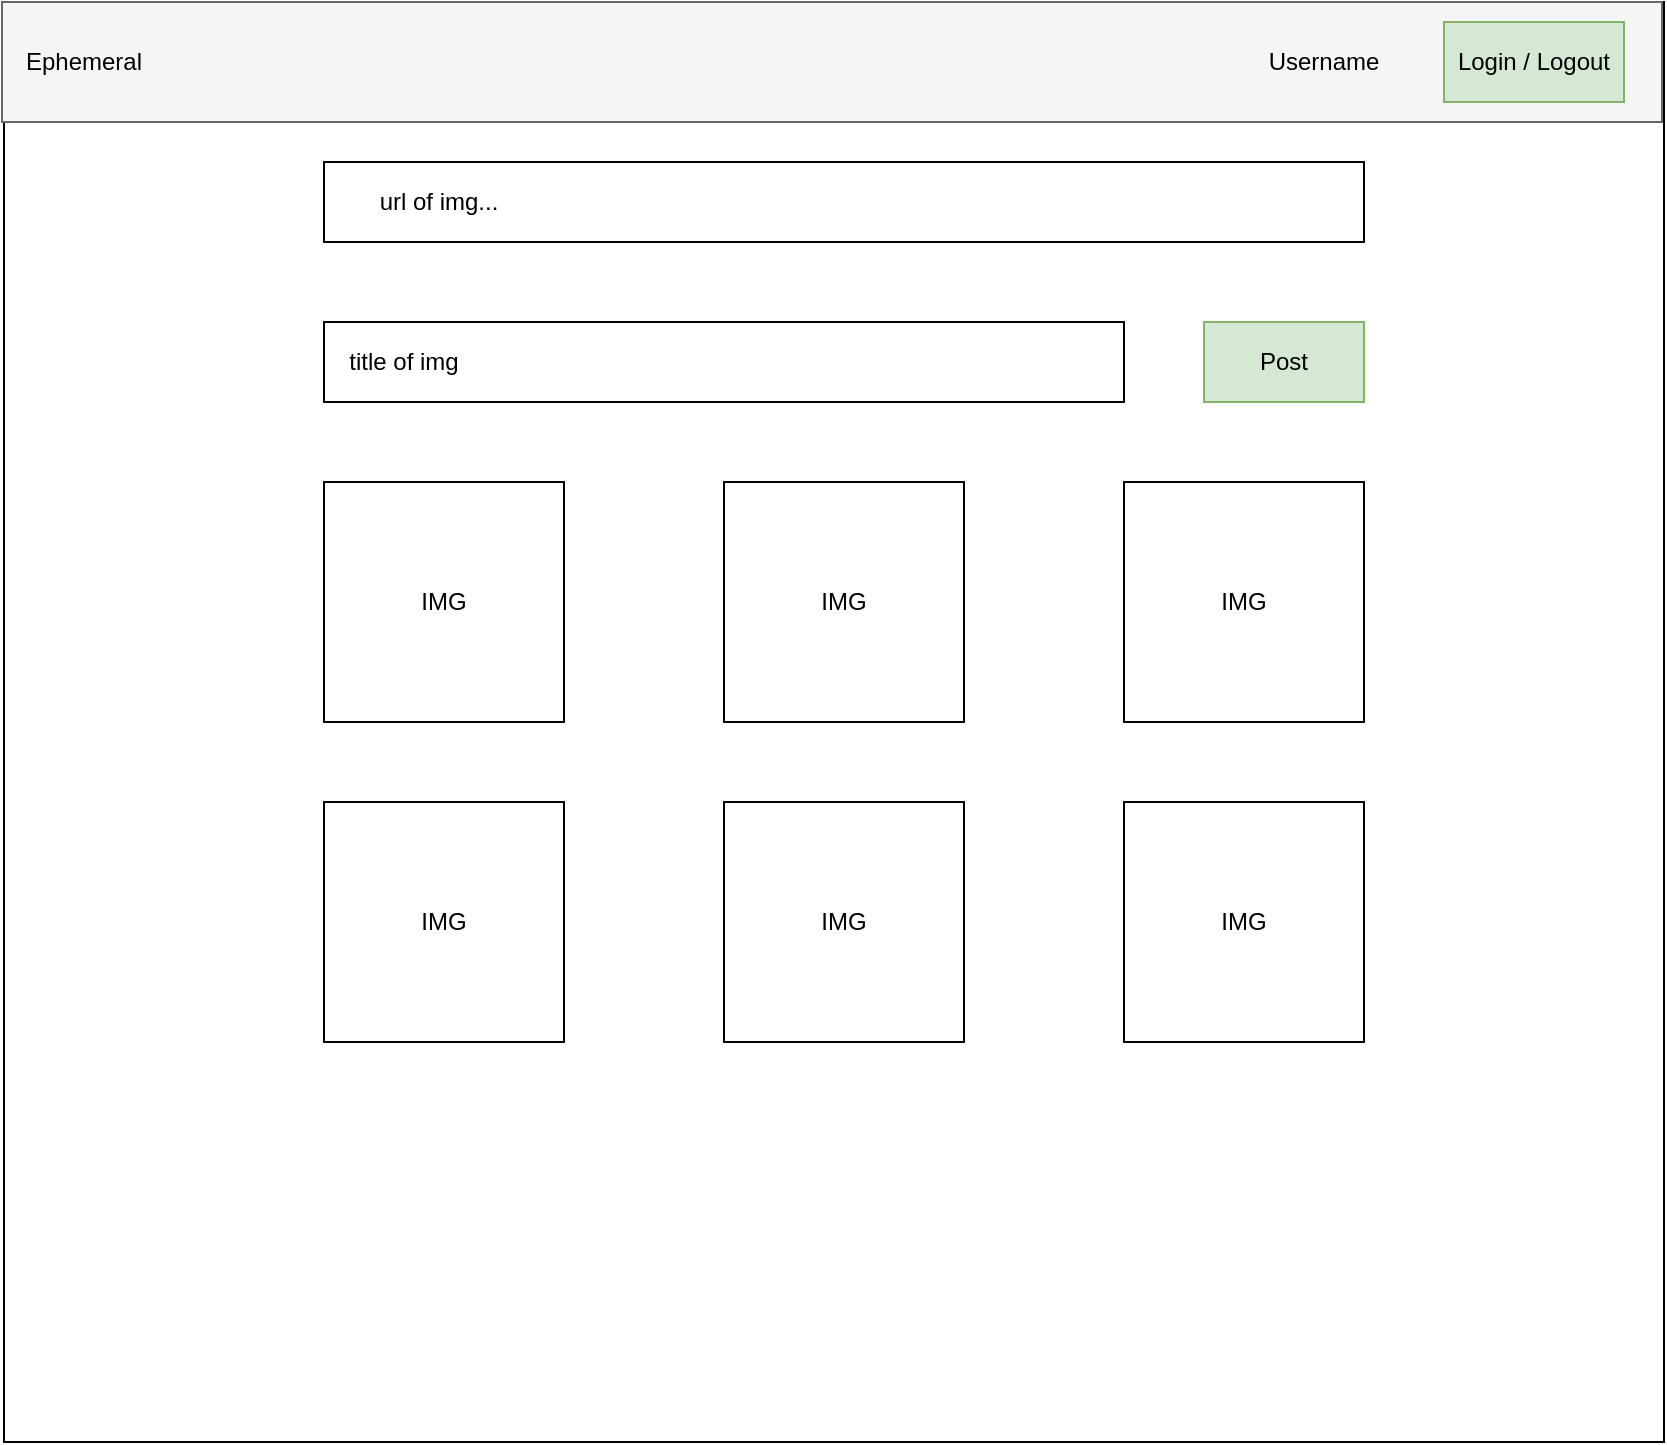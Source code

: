 <mxfile version="15.8.3" type="device" pages="5"><diagram id="fIggUZ00W08rCql-5CG5" name="Menu"><mxGraphModel dx="2249" dy="780" grid="1" gridSize="10" guides="1" tooltips="1" connect="1" arrows="1" fold="1" page="1" pageScale="1" pageWidth="827" pageHeight="1169" math="0" shadow="0"><root><mxCell id="0"/><mxCell id="1" parent="0"/><mxCell id="KiaAenIcTG0MJi2yEnrA-18" value="" style="rounded=0;whiteSpace=wrap;html=1;fillColor=none;" vertex="1" parent="1"><mxGeometry y="80" width="830" height="720" as="geometry"/></mxCell><mxCell id="KiaAenIcTG0MJi2yEnrA-1" value="" style="rounded=0;whiteSpace=wrap;html=1;fillColor=#f5f5f5;fontColor=#333333;strokeColor=#666666;" vertex="1" parent="1"><mxGeometry x="-1" y="80" width="830" height="60" as="geometry"/></mxCell><mxCell id="KiaAenIcTG0MJi2yEnrA-2" value="Login / Logout" style="rounded=0;whiteSpace=wrap;html=1;fillColor=#d5e8d4;strokeColor=#82b366;" vertex="1" parent="1"><mxGeometry x="720" y="90" width="90" height="40" as="geometry"/></mxCell><mxCell id="KiaAenIcTG0MJi2yEnrA-3" value="Ephemeral" style="text;html=1;strokeColor=none;fillColor=none;align=center;verticalAlign=middle;whiteSpace=wrap;rounded=0;" vertex="1" parent="1"><mxGeometry x="10" y="95" width="60" height="30" as="geometry"/></mxCell><mxCell id="KiaAenIcTG0MJi2yEnrA-5" value="IMG" style="rounded=0;whiteSpace=wrap;html=1;" vertex="1" parent="1"><mxGeometry x="160" y="320" width="120" height="120" as="geometry"/></mxCell><mxCell id="KiaAenIcTG0MJi2yEnrA-6" value="IMG" style="rounded=0;whiteSpace=wrap;html=1;" vertex="1" parent="1"><mxGeometry x="360" y="320" width="120" height="120" as="geometry"/></mxCell><mxCell id="KiaAenIcTG0MJi2yEnrA-7" value="IMG" style="rounded=0;whiteSpace=wrap;html=1;" vertex="1" parent="1"><mxGeometry x="560" y="320" width="120" height="120" as="geometry"/></mxCell><mxCell id="KiaAenIcTG0MJi2yEnrA-8" value="IMG" style="rounded=0;whiteSpace=wrap;html=1;" vertex="1" parent="1"><mxGeometry x="160" y="480" width="120" height="120" as="geometry"/></mxCell><mxCell id="KiaAenIcTG0MJi2yEnrA-9" value="IMG" style="rounded=0;whiteSpace=wrap;html=1;" vertex="1" parent="1"><mxGeometry x="360" y="480" width="120" height="120" as="geometry"/></mxCell><mxCell id="KiaAenIcTG0MJi2yEnrA-10" value="IMG" style="rounded=0;whiteSpace=wrap;html=1;" vertex="1" parent="1"><mxGeometry x="560" y="480" width="120" height="120" as="geometry"/></mxCell><mxCell id="KiaAenIcTG0MJi2yEnrA-11" value="Username" style="text;html=1;strokeColor=none;fillColor=none;align=center;verticalAlign=middle;whiteSpace=wrap;rounded=0;" vertex="1" parent="1"><mxGeometry x="630" y="95" width="60" height="30" as="geometry"/></mxCell><mxCell id="KiaAenIcTG0MJi2yEnrA-12" value="" style="rounded=0;whiteSpace=wrap;html=1;fillColor=default;" vertex="1" parent="1"><mxGeometry x="160" y="160" width="520" height="40" as="geometry"/></mxCell><mxCell id="KiaAenIcTG0MJi2yEnrA-13" value="url of img..." style="text;html=1;strokeColor=none;fillColor=none;align=center;verticalAlign=middle;whiteSpace=wrap;rounded=0;" vertex="1" parent="1"><mxGeometry x="170" y="165" width="95" height="30" as="geometry"/></mxCell><mxCell id="KiaAenIcTG0MJi2yEnrA-14" value="" style="rounded=0;whiteSpace=wrap;html=1;fillColor=default;" vertex="1" parent="1"><mxGeometry x="160" y="240" width="400" height="40" as="geometry"/></mxCell><mxCell id="KiaAenIcTG0MJi2yEnrA-16" value="Post" style="rounded=0;whiteSpace=wrap;html=1;fillColor=#d5e8d4;strokeColor=#82b366;" vertex="1" parent="1"><mxGeometry x="600" y="240" width="80" height="40" as="geometry"/></mxCell><mxCell id="KiaAenIcTG0MJi2yEnrA-17" value="title of img" style="text;html=1;strokeColor=none;fillColor=none;align=center;verticalAlign=middle;whiteSpace=wrap;rounded=0;" vertex="1" parent="1"><mxGeometry x="170" y="245" width="60" height="30" as="geometry"/></mxCell></root></mxGraphModel></diagram><diagram name="Userpost" id="06q8Q7rKQtNbvdfDJ4sa"><mxGraphModel dx="2249" dy="780" grid="1" gridSize="10" guides="1" tooltips="1" connect="1" arrows="1" fold="1" page="1" pageScale="1" pageWidth="827" pageHeight="1169" math="0" shadow="0"><root><mxCell id="URR7WwS8sJSxu6f_kSlV-0"/><mxCell id="URR7WwS8sJSxu6f_kSlV-1" parent="URR7WwS8sJSxu6f_kSlV-0"/><mxCell id="URR7WwS8sJSxu6f_kSlV-2" value="" style="rounded=0;whiteSpace=wrap;html=1;fillColor=none;" vertex="1" parent="URR7WwS8sJSxu6f_kSlV-1"><mxGeometry y="80" width="830" height="720" as="geometry"/></mxCell><mxCell id="URR7WwS8sJSxu6f_kSlV-3" value="" style="rounded=0;whiteSpace=wrap;html=1;fillColor=#f5f5f5;fontColor=#333333;strokeColor=#666666;" vertex="1" parent="URR7WwS8sJSxu6f_kSlV-1"><mxGeometry x="-1" y="80" width="830" height="60" as="geometry"/></mxCell><mxCell id="URR7WwS8sJSxu6f_kSlV-4" value="Login / Logout" style="rounded=0;whiteSpace=wrap;html=1;fillColor=#d5e8d4;strokeColor=#82b366;" vertex="1" parent="URR7WwS8sJSxu6f_kSlV-1"><mxGeometry x="720" y="90" width="90" height="40" as="geometry"/></mxCell><mxCell id="URR7WwS8sJSxu6f_kSlV-5" value="Ephemeral" style="text;html=1;strokeColor=none;fillColor=none;align=center;verticalAlign=middle;whiteSpace=wrap;rounded=0;" vertex="1" parent="URR7WwS8sJSxu6f_kSlV-1"><mxGeometry x="10" y="95" width="60" height="30" as="geometry"/></mxCell><mxCell id="URR7WwS8sJSxu6f_kSlV-6" value="IMG" style="rounded=0;whiteSpace=wrap;html=1;" vertex="1" parent="URR7WwS8sJSxu6f_kSlV-1"><mxGeometry x="160" y="200" width="120" height="120" as="geometry"/></mxCell><mxCell id="URR7WwS8sJSxu6f_kSlV-7" value="IMG" style="rounded=0;whiteSpace=wrap;html=1;" vertex="1" parent="URR7WwS8sJSxu6f_kSlV-1"><mxGeometry x="360" y="200" width="120" height="120" as="geometry"/></mxCell><mxCell id="URR7WwS8sJSxu6f_kSlV-8" value="IMG" style="rounded=0;whiteSpace=wrap;html=1;" vertex="1" parent="URR7WwS8sJSxu6f_kSlV-1"><mxGeometry x="560" y="200" width="120" height="120" as="geometry"/></mxCell><mxCell id="URR7WwS8sJSxu6f_kSlV-9" value="IMG" style="rounded=0;whiteSpace=wrap;html=1;" vertex="1" parent="URR7WwS8sJSxu6f_kSlV-1"><mxGeometry x="160" y="360" width="120" height="120" as="geometry"/></mxCell><mxCell id="URR7WwS8sJSxu6f_kSlV-12" value="Username" style="text;html=1;strokeColor=none;fillColor=none;align=center;verticalAlign=middle;whiteSpace=wrap;rounded=0;" vertex="1" parent="URR7WwS8sJSxu6f_kSlV-1"><mxGeometry x="630" y="95" width="60" height="30" as="geometry"/></mxCell></root></mxGraphModel></diagram><diagram name="Post" id="-9SqzDgU5QzoW3fwNONt"><mxGraphModel dx="2249" dy="780" grid="1" gridSize="10" guides="1" tooltips="1" connect="1" arrows="1" fold="1" page="1" pageScale="1" pageWidth="827" pageHeight="1169" math="0" shadow="0"><root><mxCell id="nmco1kYeCIMPkSlPwnC1-0"/><mxCell id="nmco1kYeCIMPkSlPwnC1-1" parent="nmco1kYeCIMPkSlPwnC1-0"/><mxCell id="nmco1kYeCIMPkSlPwnC1-2" value="" style="rounded=0;whiteSpace=wrap;html=1;fillColor=none;" vertex="1" parent="nmco1kYeCIMPkSlPwnC1-1"><mxGeometry y="80" width="830" height="720" as="geometry"/></mxCell><mxCell id="nmco1kYeCIMPkSlPwnC1-3" value="" style="rounded=0;whiteSpace=wrap;html=1;fillColor=#f5f5f5;fontColor=#333333;strokeColor=#666666;" vertex="1" parent="nmco1kYeCIMPkSlPwnC1-1"><mxGeometry x="-1" y="80" width="830" height="60" as="geometry"/></mxCell><mxCell id="nmco1kYeCIMPkSlPwnC1-4" value="Login / Logout" style="rounded=0;whiteSpace=wrap;html=1;fillColor=#d5e8d4;strokeColor=#82b366;" vertex="1" parent="nmco1kYeCIMPkSlPwnC1-1"><mxGeometry x="720" y="90" width="90" height="40" as="geometry"/></mxCell><mxCell id="nmco1kYeCIMPkSlPwnC1-5" value="Ephemeral" style="text;html=1;strokeColor=none;fillColor=none;align=center;verticalAlign=middle;whiteSpace=wrap;rounded=0;" vertex="1" parent="nmco1kYeCIMPkSlPwnC1-1"><mxGeometry x="10" y="95" width="60" height="30" as="geometry"/></mxCell><mxCell id="nmco1kYeCIMPkSlPwnC1-6" value="IMG" style="rounded=0;whiteSpace=wrap;html=1;" vertex="1" parent="nmco1kYeCIMPkSlPwnC1-1"><mxGeometry x="120" y="240" width="600" height="400" as="geometry"/></mxCell><mxCell id="nmco1kYeCIMPkSlPwnC1-10" value="Username" style="text;html=1;strokeColor=none;fillColor=none;align=center;verticalAlign=middle;whiteSpace=wrap;rounded=0;" vertex="1" parent="nmco1kYeCIMPkSlPwnC1-1"><mxGeometry x="630" y="95" width="60" height="30" as="geometry"/></mxCell><mxCell id="nmco1kYeCIMPkSlPwnC1-11" value="&lt;font style=&quot;font-size: 24px&quot;&gt;Title of the post&lt;/font&gt;" style="text;html=1;strokeColor=none;fillColor=none;align=center;verticalAlign=middle;whiteSpace=wrap;rounded=0;" vertex="1" parent="nmco1kYeCIMPkSlPwnC1-1"><mxGeometry x="130" y="170" width="170" height="30" as="geometry"/></mxCell><mxCell id="nmco1kYeCIMPkSlPwnC1-12" value="posted by username" style="text;html=1;strokeColor=none;fillColor=none;align=center;verticalAlign=middle;whiteSpace=wrap;rounded=0;" vertex="1" parent="nmco1kYeCIMPkSlPwnC1-1"><mxGeometry x="550" y="650" width="170" height="30" as="geometry"/></mxCell><mxCell id="nmco1kYeCIMPkSlPwnC1-13" value="&lt;font style=&quot;font-size: 14px&quot;&gt;Delete post&lt;/font&gt;" style="rounded=0;whiteSpace=wrap;html=1;fontSize=24;fillColor=#f8cecc;strokeColor=#b85450;" vertex="1" parent="nmco1kYeCIMPkSlPwnC1-1"><mxGeometry x="120" y="650" width="100" height="30" as="geometry"/></mxCell></root></mxGraphModel></diagram><diagram id="tORgP-n3QLVo9ItWfX4o" name="Login"><mxGraphModel dx="1422" dy="780" grid="1" gridSize="10" guides="1" tooltips="1" connect="1" arrows="1" fold="1" page="1" pageScale="1" pageWidth="827" pageHeight="1169" math="0" shadow="0"><root><mxCell id="X9RdsBLjjXerMmtFYQbi-0"/><mxCell id="X9RdsBLjjXerMmtFYQbi-1" parent="X9RdsBLjjXerMmtFYQbi-0"/><mxCell id="X9RdsBLjjXerMmtFYQbi-2" value="" style="rounded=0;whiteSpace=wrap;html=1;fontSize=14;fillColor=none;" vertex="1" parent="X9RdsBLjjXerMmtFYQbi-1"><mxGeometry x="160" y="200" width="520" height="270" as="geometry"/></mxCell><mxCell id="X9RdsBLjjXerMmtFYQbi-3" value="&lt;div align=&quot;left&quot;&gt;username&lt;br&gt;&lt;/div&gt;" style="rounded=0;whiteSpace=wrap;html=1;fontSize=14;" vertex="1" parent="X9RdsBLjjXerMmtFYQbi-1"><mxGeometry x="240" y="240" width="360" height="40" as="geometry"/></mxCell><mxCell id="X9RdsBLjjXerMmtFYQbi-4" value="password" style="rounded=0;whiteSpace=wrap;html=1;fontSize=14;" vertex="1" parent="X9RdsBLjjXerMmtFYQbi-1"><mxGeometry x="240" y="320" width="360" height="40" as="geometry"/></mxCell><mxCell id="X9RdsBLjjXerMmtFYQbi-5" value="&lt;div align=&quot;center&quot;&gt;Login&lt;/div&gt;" style="rounded=0;whiteSpace=wrap;html=1;fontSize=14;fillColor=#d5e8d4;align=center;strokeColor=#82b366;" vertex="1" parent="X9RdsBLjjXerMmtFYQbi-1"><mxGeometry x="354" y="380" width="120" height="50" as="geometry"/></mxCell><mxCell id="X9RdsBLjjXerMmtFYQbi-6" value="&lt;div&gt;Signup&lt;/div&gt;" style="text;html=1;strokeColor=none;fillColor=none;align=center;verticalAlign=middle;whiteSpace=wrap;rounded=0;fontSize=14;" vertex="1" parent="X9RdsBLjjXerMmtFYQbi-1"><mxGeometry x="354" y="430" width="116" height="30" as="geometry"/></mxCell></root></mxGraphModel></diagram><diagram name="Signup" id="AAeZlVh07CNjd1iukaIC"><mxGraphModel dx="1422" dy="780" grid="1" gridSize="10" guides="1" tooltips="1" connect="1" arrows="1" fold="1" page="1" pageScale="1" pageWidth="827" pageHeight="1169" math="0" shadow="0"><root><mxCell id="YWNnFRn92cdaH-Lavgp1-0"/><mxCell id="YWNnFRn92cdaH-Lavgp1-1" parent="YWNnFRn92cdaH-Lavgp1-0"/><mxCell id="YWNnFRn92cdaH-Lavgp1-2" value="" style="rounded=0;whiteSpace=wrap;html=1;fontSize=14;fillColor=none;" vertex="1" parent="YWNnFRn92cdaH-Lavgp1-1"><mxGeometry x="160" y="200" width="520" height="270" as="geometry"/></mxCell><mxCell id="YWNnFRn92cdaH-Lavgp1-3" value="&lt;div align=&quot;left&quot;&gt;username&lt;br&gt;&lt;/div&gt;" style="rounded=0;whiteSpace=wrap;html=1;fontSize=14;fillColor=none;" vertex="1" parent="YWNnFRn92cdaH-Lavgp1-1"><mxGeometry x="240" y="240" width="360" height="40" as="geometry"/></mxCell><mxCell id="YWNnFRn92cdaH-Lavgp1-4" value="password" style="rounded=0;whiteSpace=wrap;html=1;fontSize=14;fillColor=none;" vertex="1" parent="YWNnFRn92cdaH-Lavgp1-1"><mxGeometry x="240" y="320" width="360" height="40" as="geometry"/></mxCell><mxCell id="YWNnFRn92cdaH-Lavgp1-5" value="Signup" style="rounded=0;whiteSpace=wrap;html=1;fontSize=14;fillColor=#ffe6cc;align=center;strokeColor=#d79b00;" vertex="1" parent="YWNnFRn92cdaH-Lavgp1-1"><mxGeometry x="354" y="380" width="120" height="50" as="geometry"/></mxCell></root></mxGraphModel></diagram></mxfile>
